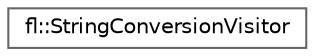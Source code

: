 digraph "Graphical Class Hierarchy"
{
 // INTERACTIVE_SVG=YES
 // LATEX_PDF_SIZE
  bgcolor="transparent";
  edge [fontname=Helvetica,fontsize=10,labelfontname=Helvetica,labelfontsize=10];
  node [fontname=Helvetica,fontsize=10,shape=box,height=0.2,width=0.4];
  rankdir="LR";
  Node0 [id="Node000000",label="fl::StringConversionVisitor",height=0.2,width=0.4,color="grey40", fillcolor="white", style="filled",URL="$de/d51/structfl_1_1_string_conversion_visitor.html",tooltip=" "];
}
